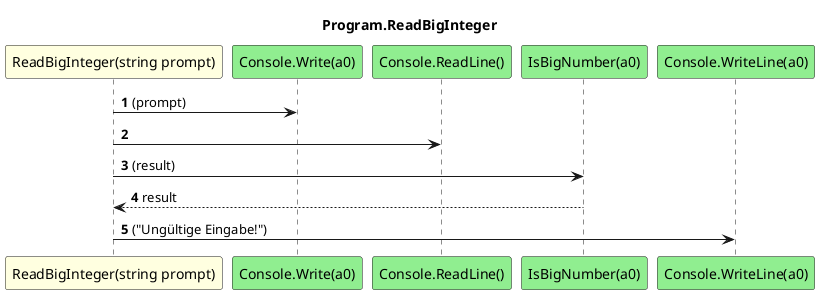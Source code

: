 @startuml Program.ReadBigInteger
title Program.ReadBigInteger
participant "ReadBigInteger(string prompt)" as ReadBigInteger_p0 #LightYellow
participant "Console.Write(a0)" as Console_Write_a0 #LightGreen
participant "Console.ReadLine()" as Console_ReadLine #LightGreen
participant "IsBigNumber(a0)" as IsBigNumber_a0 #LightGreen
participant "Console.WriteLine(a0)" as Console_WriteLine_a0 #LightGreen
autonumber
ReadBigInteger_p0 -> Console_Write_a0 : (prompt)
ReadBigInteger_p0 -> Console_ReadLine
ReadBigInteger_p0 -> IsBigNumber_a0 : (result)
IsBigNumber_a0 --> ReadBigInteger_p0 : result
ReadBigInteger_p0 -> Console_WriteLine_a0 : ("Ungültige Eingabe!")
@enduml
